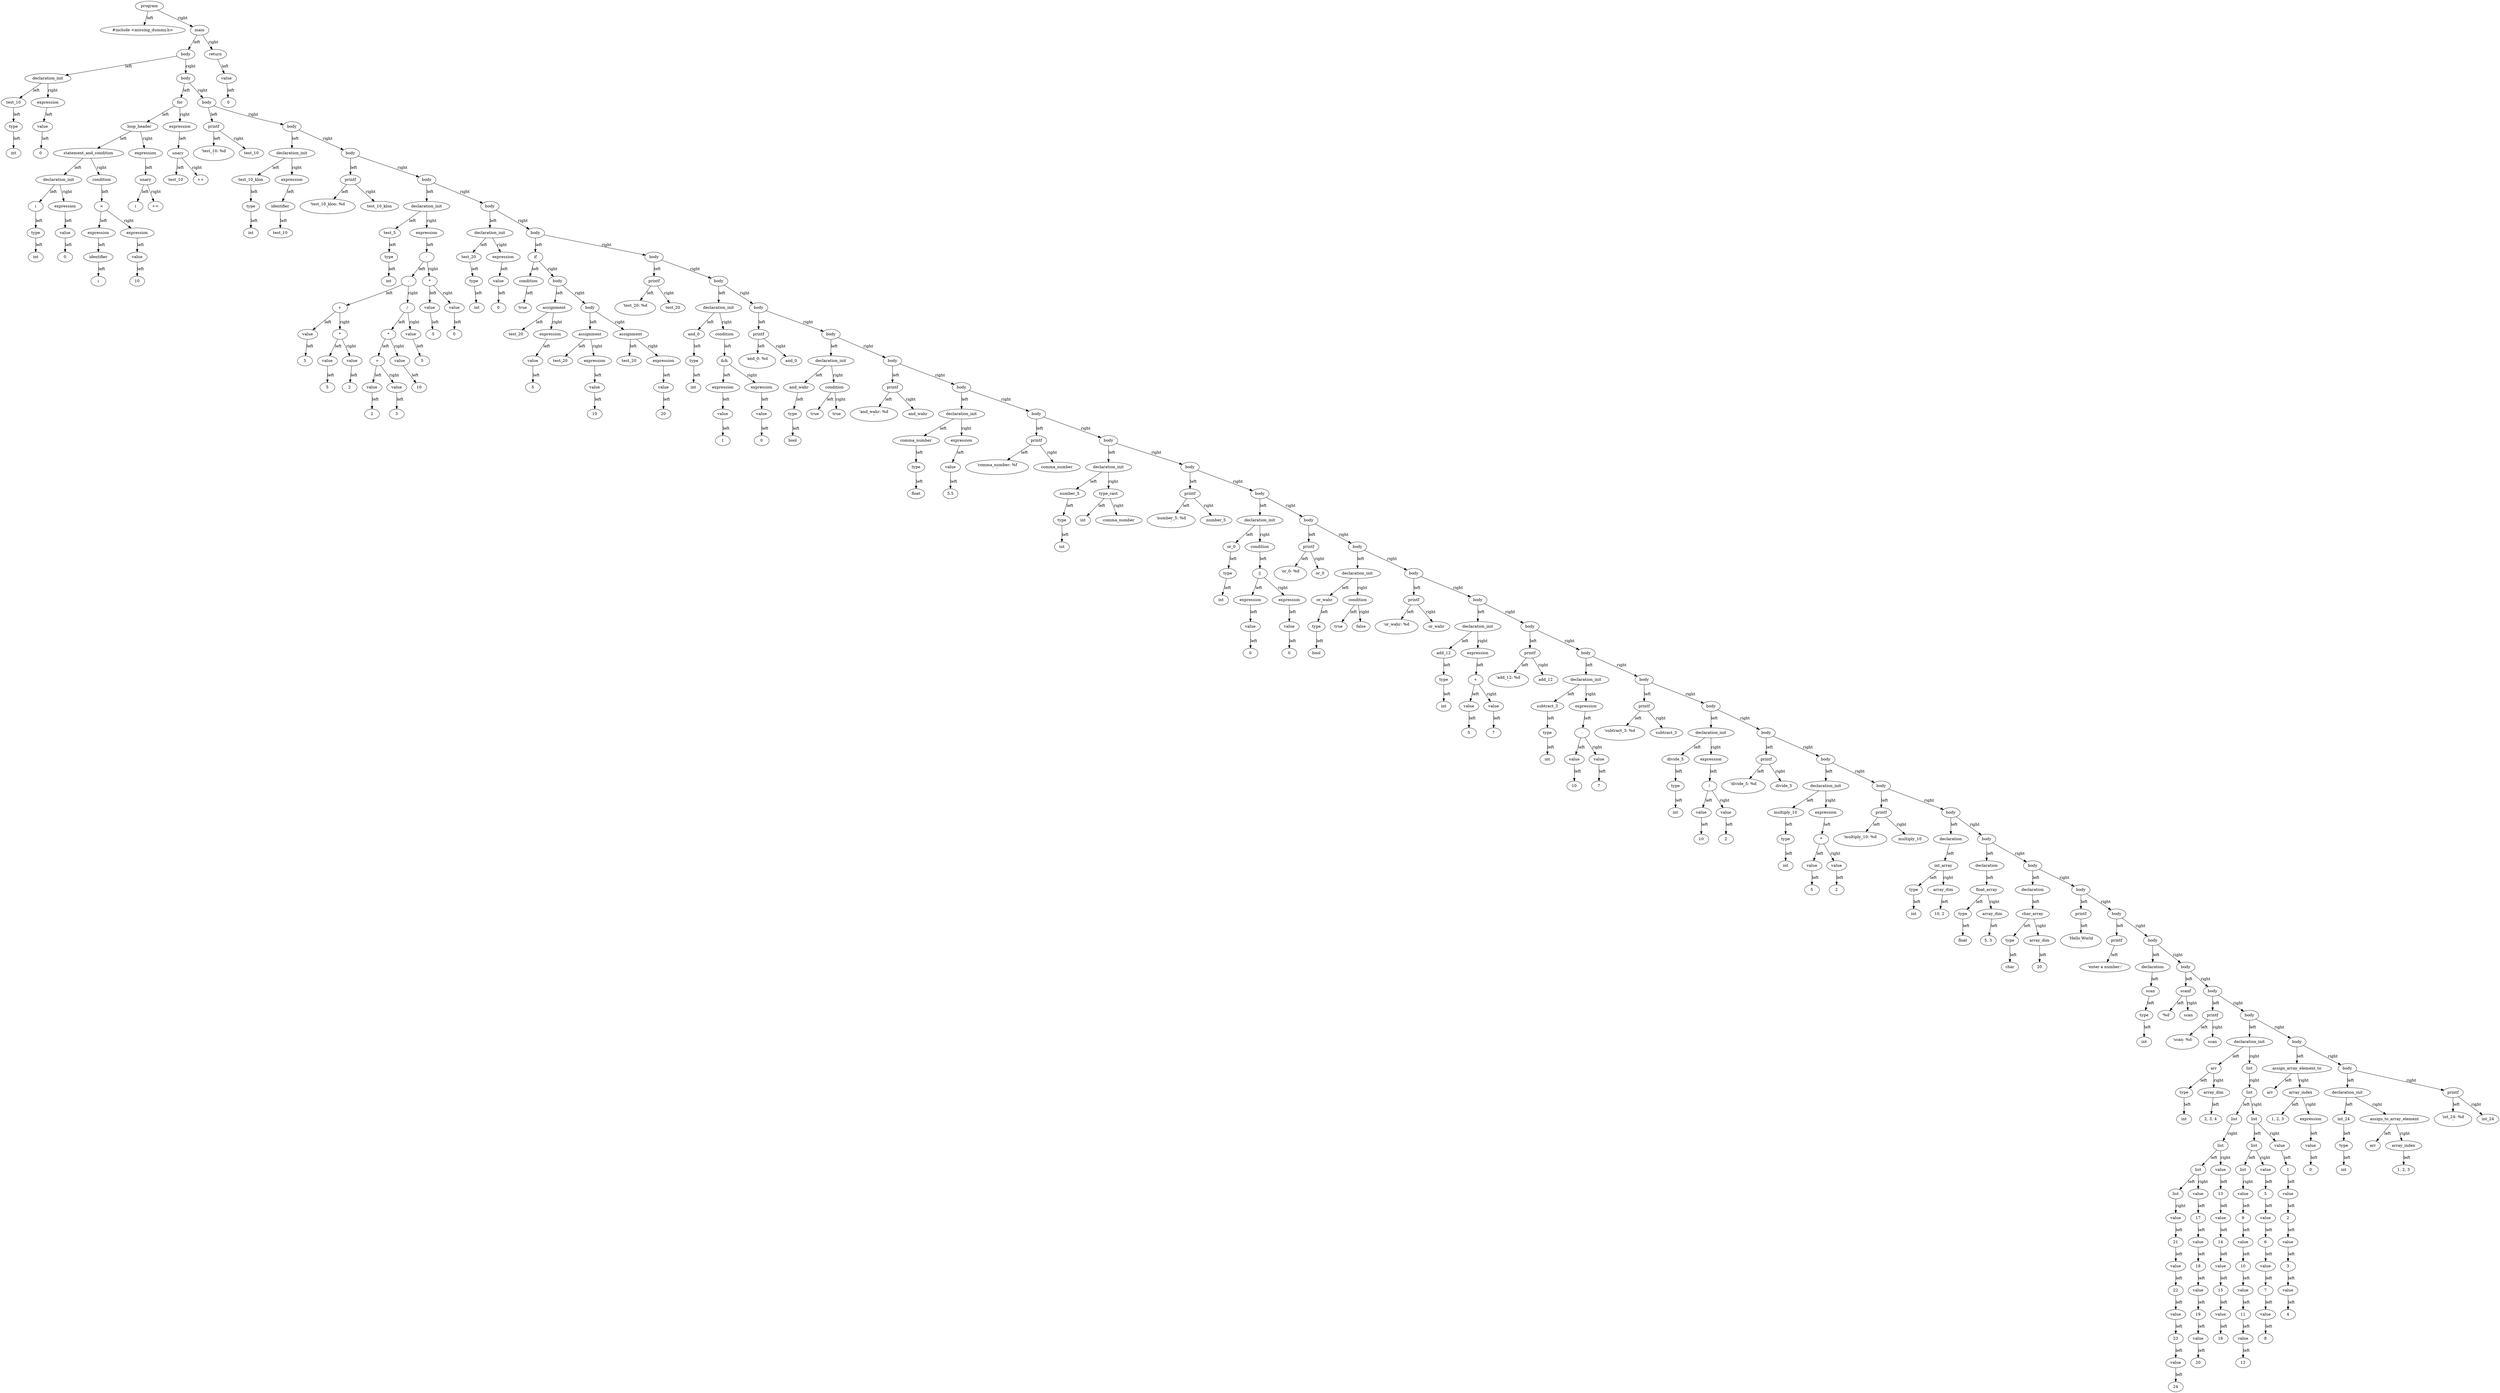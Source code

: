 digraph G {
"000001F8C59C8BE0" [label="program"];
"000001F8C59C8BE0" [label="program"];
"000001F8C59C8BE0" -> "000001F8C59BCC80" [label="left"];
"000001F8C59BCC80" [label="#include <missing_dummy.h>"];
"000001F8C59BCC80" [label="#include <missing_dummy.h>"];
"000001F8C59C8BE0" -> "000001F8C59BCB40" [label="right"];
"000001F8C59BCB40" [label="main"];
"000001F8C59BCB40" [label="main"];
"000001F8C59BCB40" -> "000001F8C59C9200" [label="left"];
"000001F8C59C9200" [label="body"];
"000001F8C59C9200" [label="body"];
"000001F8C59C9200" -> "000001F8C59BCDA0" [label="left"];
"000001F8C59BCDA0" [label="declaration_init"];
"000001F8C59BCDA0" [label="declaration_init"];
"000001F8C59BCDA0" -> "000001F8C59BCD80" [label="left"];
"000001F8C59BCD80" [label="test_10"];
"000001F8C59BCD80" [label="test_10"];
"000001F8C59BCD80" -> "000001F8C59BCB80" [label="left"];
"000001F8C59BCB80" [label="type"];
"000001F8C59BCB80" [label="type"];
"000001F8C59BCB80" -> "000001F8C59BCBE0" [label="left"];
"000001F8C59BCBE0" [label="int"];
"000001F8C59BCBE0" [label="int"];
"000001F8C59BCDA0" -> "000001F8C59BCBA0" [label="right"];
"000001F8C59BCBA0" [label="expression"];
"000001F8C59BCBA0" [label="expression"];
"000001F8C59BCBA0" -> "000001F8C59BCD40" [label="left"];
"000001F8C59BCD40" [label="value"];
"000001F8C59BCD40" [label="value"];
"000001F8C59BCD40" -> "000001F8C59BCC20" [label="left"];
"000001F8C59BCC20" [label="0"];
"000001F8C59BCC20" [label="0"];
"000001F8C59C9200" -> "000001F8C59C8FE0" [label="right"];
"000001F8C59C8FE0" [label="body"];
"000001F8C59C8FE0" [label="body"];
"000001F8C59C8FE0" -> "000001F8C59C34A0" [label="left"];
"000001F8C59C34A0" [label="for"];
"000001F8C59C34A0" [label="for"];
"000001F8C59C34A0" -> "000001F8C59C3480" [label="left"];
"000001F8C59C3480" [label="loop_header"];
"000001F8C59C3480" [label="loop_header"];
"000001F8C59C3480" -> "000001F8C59C3700" [label="left"];
"000001F8C59C3700" [label="statement_and_condition"];
"000001F8C59C3700" [label="statement_and_condition"];
"000001F8C59C3700" -> "000001F8C59C33E0" [label="left"];
"000001F8C59C33E0" [label="declaration_init"];
"000001F8C59C33E0" [label="declaration_init"];
"000001F8C59C33E0" -> "000001F8C59C34E0" [label="left"];
"000001F8C59C34E0" [label="i"];
"000001F8C59C34E0" [label="i"];
"000001F8C59C34E0" -> "000001F8C59BCAA0" [label="left"];
"000001F8C59BCAA0" [label="type"];
"000001F8C59BCAA0" [label="type"];
"000001F8C59BCAA0" -> "000001F8C59BCA80" [label="left"];
"000001F8C59BCA80" [label="int"];
"000001F8C59BCA80" [label="int"];
"000001F8C59C33E0" -> "000001F8C59C3520" [label="right"];
"000001F8C59C3520" [label="expression"];
"000001F8C59C3520" [label="expression"];
"000001F8C59C3520" -> "000001F8C59BCBC0" [label="left"];
"000001F8C59BCBC0" [label="value"];
"000001F8C59BCBC0" [label="value"];
"000001F8C59BCBC0" -> "000001F8C59BCDC0" [label="left"];
"000001F8C59BCDC0" [label="0"];
"000001F8C59BCDC0" [label="0"];
"000001F8C59C3700" -> "000001F8C59C3300" [label="right"];
"000001F8C59C3300" [label="condition"];
"000001F8C59C3300" [label="condition"];
"000001F8C59C3300" -> "000001F8C59C39C0" [label="left"];
"000001F8C59C39C0" [label="<"];
"000001F8C59C39C0" [label="<"];
"000001F8C59C39C0" -> "000001F8C59C3400" [label="left"];
"000001F8C59C3400" [label="expression"];
"000001F8C59C3400" [label="expression"];
"000001F8C59C3400" -> "000001F8C59C3420" [label="left"];
"000001F8C59C3420" [label="identifier"];
"000001F8C59C3420" [label="identifier"];
"000001F8C59C3420" -> "000001F8C59C36C0" [label="left"];
"000001F8C59C36C0" [label="i"];
"000001F8C59C36C0" [label="i"];
"000001F8C59C39C0" -> "000001F8C59C38E0" [label="right"];
"000001F8C59C38E0" [label="expression"];
"000001F8C59C38E0" [label="expression"];
"000001F8C59C38E0" -> "000001F8C59C38A0" [label="left"];
"000001F8C59C38A0" [label="value"];
"000001F8C59C38A0" [label="value"];
"000001F8C59C38A0" -> "000001F8C59C32E0" [label="left"];
"000001F8C59C32E0" [label="10"];
"000001F8C59C32E0" [label="10"];
"000001F8C59C3480" -> "000001F8C59C3A00" [label="right"];
"000001F8C59C3A00" [label="expression"];
"000001F8C59C3A00" [label="expression"];
"000001F8C59C3A00" -> "000001F8C59C3320" [label="left"];
"000001F8C59C3320" [label="unary"];
"000001F8C59C3320" [label="unary"];
"000001F8C59C3320" -> "000001F8C59C36A0" [label="left"];
"000001F8C59C36A0" [label="i"];
"000001F8C59C36A0" [label="i"];
"000001F8C59C3320" -> "000001F8C59C39A0" [label="right"];
"000001F8C59C39A0" [label="++"];
"000001F8C59C39A0" [label="++"];
"000001F8C59C34A0" -> "000001F8C59C3360" [label="right"];
"000001F8C59C3360" [label="expression"];
"000001F8C59C3360" [label="expression"];
"000001F8C59C3360" -> "000001F8C59C35A0" [label="left"];
"000001F8C59C35A0" [label="unary"];
"000001F8C59C35A0" [label="unary"];
"000001F8C59C35A0" -> "000001F8C59C3340" [label="left"];
"000001F8C59C3340" [label="test_10"];
"000001F8C59C3340" [label="test_10"];
"000001F8C59C35A0" -> "000001F8C59C3460" [label="right"];
"000001F8C59C3460" [label="++"];
"000001F8C59C3460" [label="++"];
"000001F8C59C8FE0" -> "000001F8C59C8CE0" [label="right"];
"000001F8C59C8CE0" [label="body"];
"000001F8C59C8CE0" [label="body"];
"000001F8C59C8CE0" -> "000001F8C59C37A0" [label="left"];
"000001F8C59C37A0" [label="printf"];
"000001F8C59C37A0" [label="printf"];
"000001F8C59C37A0" -> "000001F8C59C3A20" [label="left"];
"000001F8C59C3A20" [label="'test_10: %d\n'"];
"000001F8C59C3A20" [label="'test_10: %d\n'"];
"000001F8C59C37A0" -> "000001F8C59C3720" [label="right"];
"000001F8C59C3720" [label="test_10"];
"000001F8C59C3720" [label="test_10"];
"000001F8C59C8CE0" -> "000001F8C59C8C80" [label="right"];
"000001F8C59C8C80" [label="body"];
"000001F8C59C8C80" [label="body"];
"000001F8C59C8C80" -> "000001F8C59C3580" [label="left"];
"000001F8C59C3580" [label="declaration_init"];
"000001F8C59C3580" [label="declaration_init"];
"000001F8C59C3580" -> "000001F8C59C3560" [label="left"];
"000001F8C59C3560" [label="test_10_klon"];
"000001F8C59C3560" [label="test_10_klon"];
"000001F8C59C3560" -> "000001F8C59C3A40" [label="left"];
"000001F8C59C3A40" [label="type"];
"000001F8C59C3A40" [label="type"];
"000001F8C59C3A40" -> "000001F8C59C3540" [label="left"];
"000001F8C59C3540" [label="int"];
"000001F8C59C3540" [label="int"];
"000001F8C59C3580" -> "000001F8C59C3A60" [label="right"];
"000001F8C59C3A60" [label="expression"];
"000001F8C59C3A60" [label="expression"];
"000001F8C59C3A60" -> "000001F8C59C34C0" [label="left"];
"000001F8C59C34C0" [label="identifier"];
"000001F8C59C34C0" [label="identifier"];
"000001F8C59C34C0" -> "000001F8C59C3840" [label="left"];
"000001F8C59C3840" [label="test_10"];
"000001F8C59C3840" [label="test_10"];
"000001F8C59C8C80" -> "000001F8C59C8D60" [label="right"];
"000001F8C59C8D60" [label="body"];
"000001F8C59C8D60" [label="body"];
"000001F8C59C8D60" -> "000001F8C59C3820" [label="left"];
"000001F8C59C3820" [label="printf"];
"000001F8C59C3820" [label="printf"];
"000001F8C59C3820" -> "000001F8C59C3620" [label="left"];
"000001F8C59C3620" [label="'test_10_klon: %d\n'"];
"000001F8C59C3620" [label="'test_10_klon: %d\n'"];
"000001F8C59C3820" -> "000001F8C59C3680" [label="right"];
"000001F8C59C3680" [label="test_10_klon"];
"000001F8C59C3680" [label="test_10_klon"];
"000001F8C59C8D60" -> "000001F8C59C8EE0" [label="right"];
"000001F8C59C8EE0" [label="body"];
"000001F8C59C8EE0" [label="body"];
"000001F8C59C8EE0" -> "000001F8C59C4080" [label="left"];
"000001F8C59C4080" [label="declaration_init"];
"000001F8C59C4080" [label="declaration_init"];
"000001F8C59C4080" -> "000001F8C59C4240" [label="left"];
"000001F8C59C4240" [label="test_5"];
"000001F8C59C4240" [label="test_5"];
"000001F8C59C4240" -> "000001F8C59C3880" [label="left"];
"000001F8C59C3880" [label="type"];
"000001F8C59C3880" [label="type"];
"000001F8C59C3880" -> "000001F8C59C3860" [label="left"];
"000001F8C59C3860" [label="int"];
"000001F8C59C3860" [label="int"];
"000001F8C59C4080" -> "000001F8C59C4640" [label="right"];
"000001F8C59C4640" [label="expression"];
"000001F8C59C4640" [label="expression"];
"000001F8C59C4640" -> "000001F8C59C4220" [label="left"];
"000001F8C59C4220" [label="-"];
"000001F8C59C4220" [label="-"];
"000001F8C59C4220" -> "000001F8C59C44A0" [label="left"];
"000001F8C59C44A0" [label="-"];
"000001F8C59C44A0" [label="-"];
"000001F8C59C44A0" -> "000001F8C59C4520" [label="left"];
"000001F8C59C4520" [label="+"];
"000001F8C59C4520" [label="+"];
"000001F8C59C4520" -> "000001F8C59C3920" [label="left"];
"000001F8C59C3920" [label="value"];
"000001F8C59C3920" [label="value"];
"000001F8C59C3920" -> "000001F8C59C3900" [label="left"];
"000001F8C59C3900" [label="5"];
"000001F8C59C3900" [label="5"];
"000001F8C59C4520" -> "000001F8C59C4140" [label="right"];
"000001F8C59C4140" [label="*"];
"000001F8C59C4140" [label="*"];
"000001F8C59C4140" -> "000001F8C59C3980" [label="left"];
"000001F8C59C3980" [label="value"];
"000001F8C59C3980" [label="value"];
"000001F8C59C3980" -> "000001F8C59C3960" [label="left"];
"000001F8C59C3960" [label="5"];
"000001F8C59C3960" [label="5"];
"000001F8C59C4140" -> "000001F8C59C3F20" [label="right"];
"000001F8C59C3F20" [label="value"];
"000001F8C59C3F20" [label="value"];
"000001F8C59C3F20" -> "000001F8C59C4180" [label="left"];
"000001F8C59C4180" [label="2"];
"000001F8C59C4180" [label="2"];
"000001F8C59C44A0" -> "000001F8C59C41A0" [label="right"];
"000001F8C59C41A0" [label="/"];
"000001F8C59C41A0" [label="/"];
"000001F8C59C41A0" -> "000001F8C59C44E0" [label="left"];
"000001F8C59C44E0" [label="*"];
"000001F8C59C44E0" [label="*"];
"000001F8C59C44E0" -> "000001F8C59C3F40" [label="left"];
"000001F8C59C3F40" [label="+"];
"000001F8C59C3F40" [label="+"];
"000001F8C59C3F40" -> "000001F8C59C41E0" [label="left"];
"000001F8C59C41E0" [label="value"];
"000001F8C59C41E0" [label="value"];
"000001F8C59C41E0" -> "000001F8C59C4660" [label="left"];
"000001F8C59C4660" [label="2"];
"000001F8C59C4660" [label="2"];
"000001F8C59C3F40" -> "000001F8C59C4560" [label="right"];
"000001F8C59C4560" [label="value"];
"000001F8C59C4560" [label="value"];
"000001F8C59C4560" -> "000001F8C59C4540" [label="left"];
"000001F8C59C4540" [label="3"];
"000001F8C59C4540" [label="3"];
"000001F8C59C44E0" -> "000001F8C59C3FA0" [label="right"];
"000001F8C59C3FA0" [label="value"];
"000001F8C59C3FA0" [label="value"];
"000001F8C59C3FA0" -> "000001F8C59C4200" [label="left"];
"000001F8C59C4200" [label="10"];
"000001F8C59C4200" [label="10"];
"000001F8C59C41A0" -> "000001F8C59C4480" [label="right"];
"000001F8C59C4480" [label="value"];
"000001F8C59C4480" [label="value"];
"000001F8C59C4480" -> "000001F8C59C3F80" [label="left"];
"000001F8C59C3F80" [label="5"];
"000001F8C59C3F80" [label="5"];
"000001F8C59C4220" -> "000001F8C59C45A0" [label="right"];
"000001F8C59C45A0" [label="*"];
"000001F8C59C45A0" [label="*"];
"000001F8C59C45A0" -> "000001F8C59C4580" [label="left"];
"000001F8C59C4580" [label="value"];
"000001F8C59C4580" [label="value"];
"000001F8C59C4580" -> "000001F8C59C4120" [label="left"];
"000001F8C59C4120" [label="5"];
"000001F8C59C4120" [label="5"];
"000001F8C59C45A0" -> "000001F8C59C4420" [label="right"];
"000001F8C59C4420" [label="value"];
"000001F8C59C4420" [label="value"];
"000001F8C59C4420" -> "000001F8C59C3FC0" [label="left"];
"000001F8C59C3FC0" [label="0"];
"000001F8C59C3FC0" [label="0"];
"000001F8C59C8EE0" -> "000001F8C59C9340" [label="right"];
"000001F8C59C9340" [label="body"];
"000001F8C59C9340" [label="body"];
"000001F8C59C9340" -> "000001F8C59C45C0" [label="left"];
"000001F8C59C45C0" [label="declaration_init"];
"000001F8C59C45C0" [label="declaration_init"];
"000001F8C59C45C0" -> "000001F8C59C42A0" [label="left"];
"000001F8C59C42A0" [label="test_20"];
"000001F8C59C42A0" [label="test_20"];
"000001F8C59C42A0" -> "000001F8C59C4020" [label="left"];
"000001F8C59C4020" [label="type"];
"000001F8C59C4020" [label="type"];
"000001F8C59C4020" -> "000001F8C59C4440" [label="left"];
"000001F8C59C4440" [label="int"];
"000001F8C59C4440" [label="int"];
"000001F8C59C45C0" -> "000001F8C59C3FE0" [label="right"];
"000001F8C59C3FE0" [label="expression"];
"000001F8C59C3FE0" [label="expression"];
"000001F8C59C3FE0" -> "000001F8C59C4260" [label="left"];
"000001F8C59C4260" [label="value"];
"000001F8C59C4260" [label="value"];
"000001F8C59C4260" -> "000001F8C59C4460" [label="left"];
"000001F8C59C4460" [label="0"];
"000001F8C59C4460" [label="0"];
"000001F8C59C9340" -> "000001F8C59C91C0" [label="right"];
"000001F8C59C91C0" [label="body"];
"000001F8C59C91C0" [label="body"];
"000001F8C59C91C0" -> "000001F8C59C4970" [label="left"];
"000001F8C59C4970" [label="if"];
"000001F8C59C4970" [label="if"];
"000001F8C59C4970" -> "000001F8C59C45E0" [label="left"];
"000001F8C59C45E0" [label="condition"];
"000001F8C59C45E0" [label="condition"];
"000001F8C59C45E0" -> "000001F8C59C43E0" [label="left"];
"000001F8C59C43E0" [label="true"];
"000001F8C59C43E0" [label="true"];
"000001F8C59C4970" -> "000001F8C59C48F0" [label="right"];
"000001F8C59C48F0" [label="body"];
"000001F8C59C48F0" [label="body"];
"000001F8C59C48F0" -> "000001F8C59C3F00" [label="left"];
"000001F8C59C3F00" [label="assignment"];
"000001F8C59C3F00" [label="assignment"];
"000001F8C59C3F00" -> "000001F8C59C4680" [label="left"];
"000001F8C59C4680" [label="test_20"];
"000001F8C59C4680" [label="test_20"];
"000001F8C59C3F00" -> "000001F8C59C4620" [label="right"];
"000001F8C59C4620" [label="expression"];
"000001F8C59C4620" [label="expression"];
"000001F8C59C4620" -> "000001F8C59C4600" [label="left"];
"000001F8C59C4600" [label="value"];
"000001F8C59C4600" [label="value"];
"000001F8C59C4600" -> "000001F8C59C4340" [label="left"];
"000001F8C59C4340" [label="5"];
"000001F8C59C4340" [label="5"];
"000001F8C59C48F0" -> "000001F8C59C47F0" [label="right"];
"000001F8C59C47F0" [label="body"];
"000001F8C59C47F0" [label="body"];
"000001F8C59C47F0" -> "000001F8C59C4100" [label="left"];
"000001F8C59C4100" [label="assignment"];
"000001F8C59C4100" [label="assignment"];
"000001F8C59C4100" -> "000001F8C59C40E0" [label="left"];
"000001F8C59C40E0" [label="test_20"];
"000001F8C59C40E0" [label="test_20"];
"000001F8C59C4100" -> "000001F8C59C42E0" [label="right"];
"000001F8C59C42E0" [label="expression"];
"000001F8C59C42E0" [label="expression"];
"000001F8C59C42E0" -> "000001F8C59C4380" [label="left"];
"000001F8C59C4380" [label="value"];
"000001F8C59C4380" [label="value"];
"000001F8C59C4380" -> "000001F8C59C40C0" [label="left"];
"000001F8C59C40C0" [label="10"];
"000001F8C59C40C0" [label="10"];
"000001F8C59C47F0" -> "000001F8C59C4770" [label="right"];
"000001F8C59C4770" [label="assignment"];
"000001F8C59C4770" [label="assignment"];
"000001F8C59C4770" -> "000001F8C59C4CD0" [label="left"];
"000001F8C59C4CD0" [label="test_20"];
"000001F8C59C4CD0" [label="test_20"];
"000001F8C59C4770" -> "000001F8C59C4D30" [label="right"];
"000001F8C59C4D30" [label="expression"];
"000001F8C59C4D30" [label="expression"];
"000001F8C59C4D30" -> "000001F8C59C4BF0" [label="left"];
"000001F8C59C4BF0" [label="value"];
"000001F8C59C4BF0" [label="value"];
"000001F8C59C4BF0" -> "000001F8C59C4CB0" [label="left"];
"000001F8C59C4CB0" [label="20"];
"000001F8C59C4CB0" [label="20"];
"000001F8C59C91C0" -> "000001F8C59C8C60" [label="right"];
"000001F8C59C8C60" [label="body"];
"000001F8C59C8C60" [label="body"];
"000001F8C59C8C60" -> "000001F8C59C4E70" [label="left"];
"000001F8C59C4E70" [label="printf"];
"000001F8C59C4E70" [label="printf"];
"000001F8C59C4E70" -> "000001F8C59C48D0" [label="left"];
"000001F8C59C48D0" [label="'test_20: %d\n'"];
"000001F8C59C48D0" [label="'test_20: %d\n'"];
"000001F8C59C4E70" -> "000001F8C59C4910" [label="right"];
"000001F8C59C4910" [label="test_20"];
"000001F8C59C4910" [label="test_20"];
"000001F8C59C8C60" -> "000001F8C59C93A0" [label="right"];
"000001F8C59C93A0" [label="body"];
"000001F8C59C93A0" [label="body"];
"000001F8C59C93A0" -> "000001F8C59C4C10" [label="left"];
"000001F8C59C4C10" [label="declaration_init"];
"000001F8C59C4C10" [label="declaration_init"];
"000001F8C59C4C10" -> "000001F8C59C48B0" [label="left"];
"000001F8C59C48B0" [label="and_0"];
"000001F8C59C48B0" [label="and_0"];
"000001F8C59C48B0" -> "000001F8C59C4D50" [label="left"];
"000001F8C59C4D50" [label="type"];
"000001F8C59C4D50" [label="type"];
"000001F8C59C4D50" -> "000001F8C59C4AB0" [label="left"];
"000001F8C59C4AB0" [label="int"];
"000001F8C59C4AB0" [label="int"];
"000001F8C59C4C10" -> "000001F8C59C4B10" [label="right"];
"000001F8C59C4B10" [label="condition"];
"000001F8C59C4B10" [label="condition"];
"000001F8C59C4B10" -> "000001F8C59C4DD0" [label="left"];
"000001F8C59C4DD0" [label="&&"];
"000001F8C59C4DD0" [label="&&"];
"000001F8C59C4DD0" -> "000001F8C59C4B50" [label="left"];
"000001F8C59C4B50" [label="expression"];
"000001F8C59C4B50" [label="expression"];
"000001F8C59C4B50" -> "000001F8C59C4990" [label="left"];
"000001F8C59C4990" [label="value"];
"000001F8C59C4990" [label="value"];
"000001F8C59C4990" -> "000001F8C59C4870" [label="left"];
"000001F8C59C4870" [label="1"];
"000001F8C59C4870" [label="1"];
"000001F8C59C4DD0" -> "000001F8C59C4E30" [label="right"];
"000001F8C59C4E30" [label="expression"];
"000001F8C59C4E30" [label="expression"];
"000001F8C59C4E30" -> "000001F8C59C4A50" [label="left"];
"000001F8C59C4A50" [label="value"];
"000001F8C59C4A50" [label="value"];
"000001F8C59C4A50" -> "000001F8C59C47B0" [label="left"];
"000001F8C59C47B0" [label="0"];
"000001F8C59C47B0" [label="0"];
"000001F8C59C93A0" -> "000001F8C59C8BC0" [label="right"];
"000001F8C59C8BC0" [label="body"];
"000001F8C59C8BC0" [label="body"];
"000001F8C59C8BC0" -> "000001F8C59C4950" [label="left"];
"000001F8C59C4950" [label="printf"];
"000001F8C59C4950" [label="printf"];
"000001F8C59C4950" -> "000001F8C59C4730" [label="left"];
"000001F8C59C4730" [label="'and_0: %d\n'"];
"000001F8C59C4730" [label="'and_0: %d\n'"];
"000001F8C59C4950" -> "000001F8C59C4C70" [label="right"];
"000001F8C59C4C70" [label="and_0"];
"000001F8C59C4C70" [label="and_0"];
"000001F8C59C8BC0" -> "000001F8C59C92A0" [label="right"];
"000001F8C59C92A0" [label="body"];
"000001F8C59C92A0" [label="body"];
"000001F8C59C92A0" -> "000001F8C59C4C90" [label="left"];
"000001F8C59C4C90" [label="declaration_init"];
"000001F8C59C4C90" [label="declaration_init"];
"000001F8C59C4C90" -> "000001F8C59C4C50" [label="left"];
"000001F8C59C4C50" [label="and_wahr"];
"000001F8C59C4C50" [label="and_wahr"];
"000001F8C59C4C50" -> "000001F8C59C49B0" [label="left"];
"000001F8C59C49B0" [label="type"];
"000001F8C59C49B0" [label="type"];
"000001F8C59C49B0" -> "000001F8C59C4790" [label="left"];
"000001F8C59C4790" [label="bool"];
"000001F8C59C4790" [label="bool"];
"000001F8C59C4C90" -> "000001F8C59C4E90" [label="right"];
"000001F8C59C4E90" [label="condition"];
"000001F8C59C4E90" [label="condition"];
"000001F8C59C4E90" -> "000001F8C59C49D0" [label="left"];
"000001F8C59C49D0" [label="true"];
"000001F8C59C49D0" [label="true"];
"000001F8C59C4E90" -> "000001F8C59C4A30" [label="right"];
"000001F8C59C4A30" [label="true"];
"000001F8C59C4A30" [label="true"];
"000001F8C59C92A0" -> "000001F8C59C8DE0" [label="right"];
"000001F8C59C8DE0" [label="body"];
"000001F8C59C8DE0" [label="body"];
"000001F8C59C8DE0" -> "000001F8C59C4750" [label="left"];
"000001F8C59C4750" [label="printf"];
"000001F8C59C4750" [label="printf"];
"000001F8C59C4750" -> "000001F8C59C4B70" [label="left"];
"000001F8C59C4B70" [label="'and_wahr: %d\n'"];
"000001F8C59C4B70" [label="'and_wahr: %d\n'"];
"000001F8C59C4750" -> "000001F8C59C4DB0" [label="right"];
"000001F8C59C4DB0" [label="and_wahr"];
"000001F8C59C4DB0" [label="and_wahr"];
"000001F8C59C8DE0" -> "000001F8C59C8FA0" [label="right"];
"000001F8C59C8FA0" [label="body"];
"000001F8C59C8FA0" [label="body"];
"000001F8C59C8FA0" -> "000001F8C59C4830" [label="left"];
"000001F8C59C4830" [label="declaration_init"];
"000001F8C59C4830" [label="declaration_init"];
"000001F8C59C4830" -> "000001F8C59C4B90" [label="left"];
"000001F8C59C4B90" [label="comma_number"];
"000001F8C59C4B90" [label="comma_number"];
"000001F8C59C4B90" -> "000001F8C59C4A10" [label="left"];
"000001F8C59C4A10" [label="type"];
"000001F8C59C4A10" [label="type"];
"000001F8C59C4A10" -> "000001F8C59C4DF0" [label="left"];
"000001F8C59C4DF0" [label="float"];
"000001F8C59C4DF0" [label="float"];
"000001F8C59C4830" -> "000001F8C59C4E50" [label="right"];
"000001F8C59C4E50" [label="expression"];
"000001F8C59C4E50" [label="expression"];
"000001F8C59C4E50" -> "000001F8C59C4AD0" [label="left"];
"000001F8C59C4AD0" [label="value"];
"000001F8C59C4AD0" [label="value"];
"000001F8C59C4AD0" -> "000001F8C59C4E10" [label="left"];
"000001F8C59C4E10" [label="5.5"];
"000001F8C59C4E10" [label="5.5"];
"000001F8C59C8FA0" -> "000001F8C59C8F20" [label="right"];
"000001F8C59C8F20" [label="body"];
"000001F8C59C8F20" [label="body"];
"000001F8C59C8F20" -> "000001F8C59C58D0" [label="left"];
"000001F8C59C58D0" [label="printf"];
"000001F8C59C58D0" [label="printf"];
"000001F8C59C58D0" -> "000001F8C59C5790" [label="left"];
"000001F8C59C5790" [label="'comma_number: %f\n'"];
"000001F8C59C5790" [label="'comma_number: %f\n'"];
"000001F8C59C58D0" -> "000001F8C59C5970" [label="right"];
"000001F8C59C5970" [label="comma_number"];
"000001F8C59C5970" [label="comma_number"];
"000001F8C59C8F20" -> "000001F8C59C8F60" [label="right"];
"000001F8C59C8F60" [label="body"];
"000001F8C59C8F60" [label="body"];
"000001F8C59C8F60" -> "000001F8C59C5670" [label="left"];
"000001F8C59C5670" [label="declaration_init"];
"000001F8C59C5670" [label="declaration_init"];
"000001F8C59C5670" -> "000001F8C59C5A90" [label="left"];
"000001F8C59C5A90" [label="number_5"];
"000001F8C59C5A90" [label="number_5"];
"000001F8C59C5A90" -> "000001F8C59C59F0" [label="left"];
"000001F8C59C59F0" [label="type"];
"000001F8C59C59F0" [label="type"];
"000001F8C59C59F0" -> "000001F8C59C56D0" [label="left"];
"000001F8C59C56D0" [label="int"];
"000001F8C59C56D0" [label="int"];
"000001F8C59C5670" -> "000001F8C59C5910" [label="right"];
"000001F8C59C5910" [label="type_cast"];
"000001F8C59C5910" [label="type_cast"];
"000001F8C59C5910" -> "000001F8C59C5350" [label="left"];
"000001F8C59C5350" [label="int"];
"000001F8C59C5350" [label="int"];
"000001F8C59C5910" -> "000001F8C59C5410" [label="right"];
"000001F8C59C5410" [label="comma_number"];
"000001F8C59C5410" [label="comma_number"];
"000001F8C59C8F60" -> "000001F8C59C9360" [label="right"];
"000001F8C59C9360" [label="body"];
"000001F8C59C9360" [label="body"];
"000001F8C59C9360" -> "000001F8C59C59D0" [label="left"];
"000001F8C59C59D0" [label="printf"];
"000001F8C59C59D0" [label="printf"];
"000001F8C59C59D0" -> "000001F8C59C57D0" [label="left"];
"000001F8C59C57D0" [label="'number_5: %d\n'"];
"000001F8C59C57D0" [label="'number_5: %d\n'"];
"000001F8C59C59D0" -> "000001F8C59C5450" [label="right"];
"000001F8C59C5450" [label="number_5"];
"000001F8C59C5450" [label="number_5"];
"000001F8C59C9360" -> "000001F8C59C8D40" [label="right"];
"000001F8C59C8D40" [label="body"];
"000001F8C59C8D40" [label="body"];
"000001F8C59C8D40" -> "000001F8C59C5930" [label="left"];
"000001F8C59C5930" [label="declaration_init"];
"000001F8C59C5930" [label="declaration_init"];
"000001F8C59C5930" -> "000001F8C59C5390" [label="left"];
"000001F8C59C5390" [label="or_0"];
"000001F8C59C5390" [label="or_0"];
"000001F8C59C5390" -> "000001F8C59C5A10" [label="left"];
"000001F8C59C5A10" [label="type"];
"000001F8C59C5A10" [label="type"];
"000001F8C59C5A10" -> "000001F8C59C57F0" [label="left"];
"000001F8C59C57F0" [label="int"];
"000001F8C59C57F0" [label="int"];
"000001F8C59C5930" -> "000001F8C59C58B0" [label="right"];
"000001F8C59C58B0" [label="condition"];
"000001F8C59C58B0" [label="condition"];
"000001F8C59C58B0" -> "000001F8C59C53B0" [label="left"];
"000001F8C59C53B0" [label="||"];
"000001F8C59C53B0" [label="||"];
"000001F8C59C53B0" -> "000001F8C59C5710" [label="left"];
"000001F8C59C5710" [label="expression"];
"000001F8C59C5710" [label="expression"];
"000001F8C59C5710" -> "000001F8C59C56F0" [label="left"];
"000001F8C59C56F0" [label="value"];
"000001F8C59C56F0" [label="value"];
"000001F8C59C56F0" -> "000001F8C59C5A50" [label="left"];
"000001F8C59C5A50" [label="0"];
"000001F8C59C5A50" [label="0"];
"000001F8C59C53B0" -> "000001F8C59C5370" [label="right"];
"000001F8C59C5370" [label="expression"];
"000001F8C59C5370" [label="expression"];
"000001F8C59C5370" -> "000001F8C59C5490" [label="left"];
"000001F8C59C5490" [label="value"];
"000001F8C59C5490" [label="value"];
"000001F8C59C5490" -> "000001F8C59C5730" [label="left"];
"000001F8C59C5730" [label="0"];
"000001F8C59C5730" [label="0"];
"000001F8C59C8D40" -> "000001F8C59C8DC0" [label="right"];
"000001F8C59C8DC0" [label="body"];
"000001F8C59C8DC0" [label="body"];
"000001F8C59C8DC0" -> "000001F8C59C5950" [label="left"];
"000001F8C59C5950" [label="printf"];
"000001F8C59C5950" [label="printf"];
"000001F8C59C5950" -> "000001F8C59C53D0" [label="left"];
"000001F8C59C53D0" [label="'or_0: %d\n'"];
"000001F8C59C53D0" [label="'or_0: %d\n'"];
"000001F8C59C5950" -> "000001F8C59C5590" [label="right"];
"000001F8C59C5590" [label="or_0"];
"000001F8C59C5590" [label="or_0"];
"000001F8C59C8DC0" -> "000001F8C59C7F90" [label="right"];
"000001F8C59C7F90" [label="body"];
"000001F8C59C7F90" [label="body"];
"000001F8C59C7F90" -> "000001F8C59C57B0" [label="left"];
"000001F8C59C57B0" [label="declaration_init"];
"000001F8C59C57B0" [label="declaration_init"];
"000001F8C59C57B0" -> "000001F8C59C56B0" [label="left"];
"000001F8C59C56B0" [label="or_wahr"];
"000001F8C59C56B0" [label="or_wahr"];
"000001F8C59C56B0" -> "000001F8C59C55D0" [label="left"];
"000001F8C59C55D0" [label="type"];
"000001F8C59C55D0" [label="type"];
"000001F8C59C55D0" -> "000001F8C59C59B0" [label="left"];
"000001F8C59C59B0" [label="bool"];
"000001F8C59C59B0" [label="bool"];
"000001F8C59C57B0" -> "000001F8C59C5690" [label="right"];
"000001F8C59C5690" [label="condition"];
"000001F8C59C5690" [label="condition"];
"000001F8C59C5690" -> "000001F8C59C5770" [label="left"];
"000001F8C59C5770" [label="true"];
"000001F8C59C5770" [label="true"];
"000001F8C59C5690" -> "000001F8C59C5610" [label="right"];
"000001F8C59C5610" [label="false"];
"000001F8C59C5610" [label="false"];
"000001F8C59C7F90" -> "000001F8C59C8690" [label="right"];
"000001F8C59C8690" [label="body"];
"000001F8C59C8690" [label="body"];
"000001F8C59C8690" -> "000001F8C59C6200" [label="left"];
"000001F8C59C6200" [label="printf"];
"000001F8C59C6200" [label="printf"];
"000001F8C59C6200" -> "000001F8C59C5870" [label="left"];
"000001F8C59C5870" [label="'or_wahr: %d\n'"];
"000001F8C59C5870" [label="'or_wahr: %d\n'"];
"000001F8C59C6200" -> "000001F8C59C5DA0" [label="right"];
"000001F8C59C5DA0" [label="or_wahr"];
"000001F8C59C5DA0" [label="or_wahr"];
"000001F8C59C8690" -> "000001F8C59C8670" [label="right"];
"000001F8C59C8670" [label="body"];
"000001F8C59C8670" [label="body"];
"000001F8C59C8670" -> "000001F8C59C5D80" [label="left"];
"000001F8C59C5D80" [label="declaration_init"];
"000001F8C59C5D80" [label="declaration_init"];
"000001F8C59C5D80" -> "000001F8C59C60C0" [label="left"];
"000001F8C59C60C0" [label="add_12"];
"000001F8C59C60C0" [label="add_12"];
"000001F8C59C60C0" -> "000001F8C59C5D60" [label="left"];
"000001F8C59C5D60" [label="type"];
"000001F8C59C5D60" [label="type"];
"000001F8C59C5D60" -> "000001F8C59C5F60" [label="left"];
"000001F8C59C5F60" [label="int"];
"000001F8C59C5F60" [label="int"];
"000001F8C59C5D80" -> "000001F8C59C5BA0" [label="right"];
"000001F8C59C5BA0" [label="expression"];
"000001F8C59C5BA0" [label="expression"];
"000001F8C59C5BA0" -> "000001F8C59C5B80" [label="left"];
"000001F8C59C5B80" [label="+"];
"000001F8C59C5B80" [label="+"];
"000001F8C59C5B80" -> "000001F8C59C6040" [label="left"];
"000001F8C59C6040" [label="value"];
"000001F8C59C6040" [label="value"];
"000001F8C59C6040" -> "000001F8C59C5E80" [label="left"];
"000001F8C59C5E80" [label="5"];
"000001F8C59C5E80" [label="5"];
"000001F8C59C5B80" -> "000001F8C59C6120" [label="right"];
"000001F8C59C6120" [label="value"];
"000001F8C59C6120" [label="value"];
"000001F8C59C6120" -> "000001F8C59C5E20" [label="left"];
"000001F8C59C5E20" [label="7"];
"000001F8C59C5E20" [label="7"];
"000001F8C59C8670" -> "000001F8C59C8610" [label="right"];
"000001F8C59C8610" [label="body"];
"000001F8C59C8610" [label="body"];
"000001F8C59C8610" -> "000001F8C59C6260" [label="left"];
"000001F8C59C6260" [label="printf"];
"000001F8C59C6260" [label="printf"];
"000001F8C59C6260" -> "000001F8C59C60A0" [label="left"];
"000001F8C59C60A0" [label="'add_12: %d\n'"];
"000001F8C59C60A0" [label="'add_12: %d\n'"];
"000001F8C59C6260" -> "000001F8C59C60E0" [label="right"];
"000001F8C59C60E0" [label="add_12"];
"000001F8C59C60E0" [label="add_12"];
"000001F8C59C8610" -> "000001F8C59C7FD0" [label="right"];
"000001F8C59C7FD0" [label="body"];
"000001F8C59C7FD0" [label="body"];
"000001F8C59C7FD0" -> "000001F8C59C5C60" [label="left"];
"000001F8C59C5C60" [label="declaration_init"];
"000001F8C59C5C60" [label="declaration_init"];
"000001F8C59C5C60" -> "000001F8C59C6060" [label="left"];
"000001F8C59C6060" [label="subtract_3"];
"000001F8C59C6060" [label="subtract_3"];
"000001F8C59C6060" -> "000001F8C59C6080" [label="left"];
"000001F8C59C6080" [label="type"];
"000001F8C59C6080" [label="type"];
"000001F8C59C6080" -> "000001F8C59C5CC0" [label="left"];
"000001F8C59C5CC0" [label="int"];
"000001F8C59C5CC0" [label="int"];
"000001F8C59C5C60" -> "000001F8C59C6160" [label="right"];
"000001F8C59C6160" [label="expression"];
"000001F8C59C6160" [label="expression"];
"000001F8C59C6160" -> "000001F8C59C6100" [label="left"];
"000001F8C59C6100" [label="-"];
"000001F8C59C6100" [label="-"];
"000001F8C59C6100" -> "000001F8C59C5E40" [label="left"];
"000001F8C59C5E40" [label="value"];
"000001F8C59C5E40" [label="value"];
"000001F8C59C5E40" -> "000001F8C59C5DE0" [label="left"];
"000001F8C59C5DE0" [label="10"];
"000001F8C59C5DE0" [label="10"];
"000001F8C59C6100" -> "000001F8C59C5E00" [label="right"];
"000001F8C59C5E00" [label="value"];
"000001F8C59C5E00" [label="value"];
"000001F8C59C5E00" -> "000001F8C59C6000" [label="left"];
"000001F8C59C6000" [label="7"];
"000001F8C59C6000" [label="7"];
"000001F8C59C7FD0" -> "000001F8C59C80D0" [label="right"];
"000001F8C59C80D0" [label="body"];
"000001F8C59C80D0" [label="body"];
"000001F8C59C80D0" -> "000001F8C59C5F00" [label="left"];
"000001F8C59C5F00" [label="printf"];
"000001F8C59C5F00" [label="printf"];
"000001F8C59C5F00" -> "000001F8C59C62C0" [label="left"];
"000001F8C59C62C0" [label="'subtract_3: %d\n'"];
"000001F8C59C62C0" [label="'subtract_3: %d\n'"];
"000001F8C59C5F00" -> "000001F8C59C5EA0" [label="right"];
"000001F8C59C5EA0" [label="subtract_3"];
"000001F8C59C5EA0" [label="subtract_3"];
"000001F8C59C80D0" -> "000001F8C59C85B0" [label="right"];
"000001F8C59C85B0" [label="body"];
"000001F8C59C85B0" [label="body"];
"000001F8C59C85B0" -> "000001F8C59C5FA0" [label="left"];
"000001F8C59C5FA0" [label="declaration_init"];
"000001F8C59C5FA0" [label="declaration_init"];
"000001F8C59C5FA0" -> "000001F8C59C5C40" [label="left"];
"000001F8C59C5C40" [label="divide_5"];
"000001F8C59C5C40" [label="divide_5"];
"000001F8C59C5C40" -> "000001F8C59C6220" [label="left"];
"000001F8C59C6220" [label="type"];
"000001F8C59C6220" [label="type"];
"000001F8C59C6220" -> "000001F8C59C5BC0" [label="left"];
"000001F8C59C5BC0" [label="int"];
"000001F8C59C5BC0" [label="int"];
"000001F8C59C5FA0" -> "000001F8C59C5F80" [label="right"];
"000001F8C59C5F80" [label="expression"];
"000001F8C59C5F80" [label="expression"];
"000001F8C59C5F80" -> "000001F8C59C6280" [label="left"];
"000001F8C59C6280" [label="/"];
"000001F8C59C6280" [label="/"];
"000001F8C59C6280" -> "000001F8C59C61E0" [label="left"];
"000001F8C59C61E0" [label="value"];
"000001F8C59C61E0" [label="value"];
"000001F8C59C61E0" -> "000001F8C59C6020" [label="left"];
"000001F8C59C6020" [label="10"];
"000001F8C59C6020" [label="10"];
"000001F8C59C6280" -> "000001F8C59C5F40" [label="right"];
"000001F8C59C5F40" [label="value"];
"000001F8C59C5F40" [label="value"];
"000001F8C59C5F40" -> "000001F8C59C5F20" [label="left"];
"000001F8C59C5F20" [label="2"];
"000001F8C59C5F20" [label="2"];
"000001F8C59C85B0" -> "000001F8C59C80B0" [label="right"];
"000001F8C59C80B0" [label="body"];
"000001F8C59C80B0" [label="body"];
"000001F8C59C80B0" -> "000001F8C59C5CA0" [label="left"];
"000001F8C59C5CA0" [label="printf"];
"000001F8C59C5CA0" [label="printf"];
"000001F8C59C5CA0" -> "000001F8C59C5FC0" [label="left"];
"000001F8C59C5FC0" [label="'divide_5: %d\n'"];
"000001F8C59C5FC0" [label="'divide_5: %d\n'"];
"000001F8C59C5CA0" -> "000001F8C59C5C20" [label="right"];
"000001F8C59C5C20" [label="divide_5"];
"000001F8C59C5C20" [label="divide_5"];
"000001F8C59C80B0" -> "000001F8C59C8710" [label="right"];
"000001F8C59C8710" [label="body"];
"000001F8C59C8710" [label="body"];
"000001F8C59C8710" -> "000001F8C59C6E00" [label="left"];
"000001F8C59C6E00" [label="declaration_init"];
"000001F8C59C6E00" [label="declaration_init"];
"000001F8C59C6E00" -> "000001F8C59C69C0" [label="left"];
"000001F8C59C69C0" [label="multiply_10"];
"000001F8C59C69C0" [label="multiply_10"];
"000001F8C59C69C0" -> "000001F8C59C5D40" [label="left"];
"000001F8C59C5D40" [label="type"];
"000001F8C59C5D40" [label="type"];
"000001F8C59C5D40" -> "000001F8C59C5D20" [label="left"];
"000001F8C59C5D20" [label="int"];
"000001F8C59C5D20" [label="int"];
"000001F8C59C6E00" -> "000001F8C59C6940" [label="right"];
"000001F8C59C6940" [label="expression"];
"000001F8C59C6940" [label="expression"];
"000001F8C59C6940" -> "000001F8C59C6840" [label="left"];
"000001F8C59C6840" [label="*"];
"000001F8C59C6840" [label="*"];
"000001F8C59C6840" -> "000001F8C59C6C60" [label="left"];
"000001F8C59C6C60" [label="value"];
"000001F8C59C6C60" [label="value"];
"000001F8C59C6C60" -> "000001F8C59C6D60" [label="left"];
"000001F8C59C6D60" [label="5"];
"000001F8C59C6D60" [label="5"];
"000001F8C59C6840" -> "000001F8C59C67C0" [label="right"];
"000001F8C59C67C0" [label="value"];
"000001F8C59C67C0" [label="value"];
"000001F8C59C67C0" -> "000001F8C59C6BE0" [label="left"];
"000001F8C59C6BE0" [label="2"];
"000001F8C59C6BE0" [label="2"];
"000001F8C59C8710" -> "000001F8C59C85D0" [label="right"];
"000001F8C59C85D0" [label="body"];
"000001F8C59C85D0" [label="body"];
"000001F8C59C85D0" -> "000001F8C59C6B20" [label="left"];
"000001F8C59C6B20" [label="printf"];
"000001F8C59C6B20" [label="printf"];
"000001F8C59C6B20" -> "000001F8C59C6AC0" [label="left"];
"000001F8C59C6AC0" [label="'multiply_10: %d\n'"];
"000001F8C59C6AC0" [label="'multiply_10: %d\n'"];
"000001F8C59C6B20" -> "000001F8C59C68E0" [label="right"];
"000001F8C59C68E0" [label="multiply_10"];
"000001F8C59C68E0" [label="multiply_10"];
"000001F8C59C85D0" -> "000001F8C59C8570" [label="right"];
"000001F8C59C8570" [label="body"];
"000001F8C59C8570" [label="body"];
"000001F8C59C8570" -> "000001F8C59C6AA0" [label="left"];
"000001F8C59C6AA0" [label="declaration"];
"000001F8C59C6AA0" [label="declaration"];
"000001F8C59C6AA0" -> "000001F8C59C6800" [label="left"];
"000001F8C59C6800" [label="int_array"];
"000001F8C59C6800" [label="int_array"];
"000001F8C59C6800" -> "000001F8C59C69A0" [label="left"];
"000001F8C59C69A0" [label="type"];
"000001F8C59C69A0" [label="type"];
"000001F8C59C69A0" -> "000001F8C59C68C0" [label="left"];
"000001F8C59C68C0" [label="int"];
"000001F8C59C68C0" [label="int"];
"000001F8C59C6800" -> "000001F8C59C6BA0" [label="right"];
"000001F8C59C6BA0" [label="array_dim"];
"000001F8C59C6BA0" [label="array_dim"];
"000001F8C59C6BA0" -> "000001F8C59C69E0" [label="left"];
"000001F8C59C69E0" [label="10, 2"];
"000001F8C59C69E0" [label="10, 2"];
"000001F8C59C8570" -> "000001F8C59C8530" [label="right"];
"000001F8C59C8530" [label="body"];
"000001F8C59C8530" [label="body"];
"000001F8C59C8530" -> "000001F8C59C6900" [label="left"];
"000001F8C59C6900" [label="declaration"];
"000001F8C59C6900" [label="declaration"];
"000001F8C59C6900" -> "000001F8C59C6CA0" [label="left"];
"000001F8C59C6CA0" [label="float_array"];
"000001F8C59C6CA0" [label="float_array"];
"000001F8C59C6CA0" -> "000001F8C59C6C00" [label="left"];
"000001F8C59C6C00" [label="type"];
"000001F8C59C6C00" [label="type"];
"000001F8C59C6C00" -> "000001F8C59C6B60" [label="left"];
"000001F8C59C6B60" [label="float"];
"000001F8C59C6B60" [label="float"];
"000001F8C59C6CA0" -> "000001F8C59C6B40" [label="right"];
"000001F8C59C6B40" [label="array_dim"];
"000001F8C59C6B40" [label="array_dim"];
"000001F8C59C6B40" -> "000001F8C59C6C80" [label="left"];
"000001F8C59C6C80" [label="5, 3"];
"000001F8C59C6C80" [label="5, 3"];
"000001F8C59C8530" -> "000001F8C59C8510" [label="right"];
"000001F8C59C8510" [label="body"];
"000001F8C59C8510" [label="body"];
"000001F8C59C8510" -> "000001F8C59C6D80" [label="left"];
"000001F8C59C6D80" [label="declaration"];
"000001F8C59C6D80" [label="declaration"];
"000001F8C59C6D80" -> "000001F8C59C6E40" [label="left"];
"000001F8C59C6E40" [label="char_array"];
"000001F8C59C6E40" [label="char_array"];
"000001F8C59C6E40" -> "000001F8C59C6A00" [label="left"];
"000001F8C59C6A00" [label="type"];
"000001F8C59C6A00" [label="type"];
"000001F8C59C6A00" -> "000001F8C59C67E0" [label="left"];
"000001F8C59C67E0" [label="char"];
"000001F8C59C67E0" [label="char"];
"000001F8C59C6E40" -> "000001F8C59C6D00" [label="right"];
"000001F8C59C6D00" [label="array_dim"];
"000001F8C59C6D00" [label="array_dim"];
"000001F8C59C6D00" -> "000001F8C59C6CE0" [label="left"];
"000001F8C59C6CE0" [label="20"];
"000001F8C59C6CE0" [label="20"];
"000001F8C59C8510" -> "000001F8C59C86F0" [label="right"];
"000001F8C59C86F0" [label="body"];
"000001F8C59C86F0" [label="body"];
"000001F8C59C86F0" -> "000001F8C59C67A0" [label="left"];
"000001F8C59C67A0" [label="printf"];
"000001F8C59C67A0" [label="printf"];
"000001F8C59C67A0" -> "000001F8C59C6EA0" [label="left"];
"000001F8C59C6EA0" [label="'Hello World\n'"];
"000001F8C59C6EA0" [label="'Hello World\n'"];
"000001F8C59C86F0" -> "000001F8C59C83B0" [label="right"];
"000001F8C59C83B0" [label="body"];
"000001F8C59C83B0" [label="body"];
"000001F8C59C83B0" -> "000001F8C59C68A0" [label="left"];
"000001F8C59C68A0" [label="printf"];
"000001F8C59C68A0" [label="printf"];
"000001F8C59C68A0" -> "000001F8C59C6A20" [label="left"];
"000001F8C59C6A20" [label="'enter a number:'"];
"000001F8C59C6A20" [label="'enter a number:'"];
"000001F8C59C83B0" -> "000001F8C59C8370" [label="right"];
"000001F8C59C8370" [label="body"];
"000001F8C59C8370" [label="body"];
"000001F8C59C8370" -> "000001F8C59C6A60" [label="left"];
"000001F8C59C6A60" [label="declaration"];
"000001F8C59C6A60" [label="declaration"];
"000001F8C59C6A60" -> "000001F8C59C6A40" [label="left"];
"000001F8C59C6A40" [label="scan"];
"000001F8C59C6A40" [label="scan"];
"000001F8C59C6A40" -> "000001F8C59C6A80" [label="left"];
"000001F8C59C6A80" [label="type"];
"000001F8C59C6A80" [label="type"];
"000001F8C59C6A80" -> "000001F8C59C6B00" [label="left"];
"000001F8C59C6B00" [label="int"];
"000001F8C59C6B00" [label="int"];
"000001F8C59C8370" -> "000001F8C59C8290" [label="right"];
"000001F8C59C8290" [label="body"];
"000001F8C59C8290" [label="body"];
"000001F8C59C8290" -> "000001F8C59C7170" [label="left"];
"000001F8C59C7170" [label="scanf"];
"000001F8C59C7170" [label="scanf"];
"000001F8C59C7170" -> "000001F8C59C70B0" [label="left"];
"000001F8C59C70B0" [label="'%d'"];
"000001F8C59C70B0" [label="'%d'"];
"000001F8C59C7170" -> "000001F8C59C75D0" [label="right"];
"000001F8C59C75D0" [label="scan"];
"000001F8C59C75D0" [label="scan"];
"000001F8C59C8290" -> "000001F8C59C8070" [label="right"];
"000001F8C59C8070" [label="body"];
"000001F8C59C8070" [label="body"];
"000001F8C59C8070" -> "000001F8C59C6F90" [label="left"];
"000001F8C59C6F90" [label="printf"];
"000001F8C59C6F90" [label="printf"];
"000001F8C59C6F90" -> "000001F8C59C7270" [label="left"];
"000001F8C59C7270" [label="'scan: %d\n'"];
"000001F8C59C7270" [label="'scan: %d\n'"];
"000001F8C59C6F90" -> "000001F8C59C74B0" [label="right"];
"000001F8C59C74B0" [label="scan"];
"000001F8C59C74B0" [label="scan"];
"000001F8C59C8070" -> "000001F8C59C8270" [label="right"];
"000001F8C59C8270" [label="body"];
"000001F8C59C8270" [label="body"];
"000001F8C59C8270" -> "000001F8C59C82D0" [label="left"];
"000001F8C59C82D0" [label="declaration_init"];
"000001F8C59C82D0" [label="declaration_init"];
"000001F8C59C82D0" -> "000001F8C59C84B0" [label="left"];
"000001F8C59C84B0" [label="arr"];
"000001F8C59C84B0" [label="arr"];
"000001F8C59C84B0" -> "000001F8C59C7030" [label="left"];
"000001F8C59C7030" [label="type"];
"000001F8C59C7030" [label="type"];
"000001F8C59C7030" -> "000001F8C59C7290" [label="left"];
"000001F8C59C7290" [label="int"];
"000001F8C59C7290" [label="int"];
"000001F8C59C84B0" -> "000001F8C59C82B0" [label="right"];
"000001F8C59C82B0" [label="array_dim"];
"000001F8C59C82B0" [label="array_dim"];
"000001F8C59C82B0" -> "000001F8C59C8470" [label="left"];
"000001F8C59C8470" [label="2, 3, 4"];
"000001F8C59C8470" [label="2, 3, 4"];
"000001F8C59C82D0" -> "000001F8C59C8430" [label="right"];
"000001F8C59C8430" [label="list"];
"000001F8C59C8430" [label="list"];
"000001F8C59C8430" -> "000001F8C59C7490" [label="right"];
"000001F8C59C7490" [label="list"];
"000001F8C59C7490" [label="list"];
"000001F8C59C7490" -> "000001F8C59C8030" [label="left"];
"000001F8C59C8030" [label="list"];
"000001F8C59C8030" [label="list"];
"000001F8C59C8030" -> "000001F8C59C76D0" [label="right"];
"000001F8C59C76D0" [label="list"];
"000001F8C59C76D0" [label="list"];
"000001F8C59C76D0" -> "000001F8C59C7610" [label="left"];
"000001F8C59C7610" [label="list"];
"000001F8C59C7610" [label="list"];
"000001F8C59C7610" -> "000001F8C59C8230" [label="left"];
"000001F8C59C8230" [label="list"];
"000001F8C59C8230" [label="list"];
"000001F8C59C8230" -> "000001F8C59C7630" [label="right"];
"000001F8C59C7630" [label="value"];
"000001F8C59C7630" [label="value"];
"000001F8C59C7630" -> "000001F8C59C7370" [label="left"];
"000001F8C59C7370" [label="21"];
"000001F8C59C7370" [label="21"];
"000001F8C59C7370" -> "000001F8C59C6F70" [label="left"];
"000001F8C59C6F70" [label="value"];
"000001F8C59C6F70" [label="value"];
"000001F8C59C6F70" -> "000001F8C59C7690" [label="left"];
"000001F8C59C7690" [label="22"];
"000001F8C59C7690" [label="22"];
"000001F8C59C7690" -> "000001F8C59C86B0" [label="left"];
"000001F8C59C86B0" [label="value"];
"000001F8C59C86B0" [label="value"];
"000001F8C59C86B0" -> "000001F8C59C8410" [label="left"];
"000001F8C59C8410" [label="23"];
"000001F8C59C8410" [label="23"];
"000001F8C59C8410" -> "000001F8C59C81D0" [label="left"];
"000001F8C59C81D0" [label="value"];
"000001F8C59C81D0" [label="value"];
"000001F8C59C81D0" -> "000001F8C59C8450" [label="left"];
"000001F8C59C8450" [label="24"];
"000001F8C59C8450" [label="24"];
"000001F8C59C7610" -> "000001F8C59C7670" [label="right"];
"000001F8C59C7670" [label="value"];
"000001F8C59C7670" [label="value"];
"000001F8C59C7670" -> "000001F8C59C7470" [label="left"];
"000001F8C59C7470" [label="17"];
"000001F8C59C7470" [label="17"];
"000001F8C59C7470" -> "000001F8C59C72F0" [label="left"];
"000001F8C59C72F0" [label="value"];
"000001F8C59C72F0" [label="value"];
"000001F8C59C72F0" -> "000001F8C59C76F0" [label="left"];
"000001F8C59C76F0" [label="18"];
"000001F8C59C76F0" [label="18"];
"000001F8C59C76F0" -> "000001F8C59C7350" [label="left"];
"000001F8C59C7350" [label="value"];
"000001F8C59C7350" [label="value"];
"000001F8C59C7350" -> "000001F8C59C7310" [label="left"];
"000001F8C59C7310" [label="19"];
"000001F8C59C7310" [label="19"];
"000001F8C59C7310" -> "000001F8C59C74D0" [label="left"];
"000001F8C59C74D0" [label="value"];
"000001F8C59C74D0" [label="value"];
"000001F8C59C74D0" -> "000001F8C59C7650" [label="left"];
"000001F8C59C7650" [label="20"];
"000001F8C59C7650" [label="20"];
"000001F8C59C76D0" -> "000001F8C59C7450" [label="right"];
"000001F8C59C7450" [label="value"];
"000001F8C59C7450" [label="value"];
"000001F8C59C7450" -> "000001F8C59C75B0" [label="left"];
"000001F8C59C75B0" [label="13"];
"000001F8C59C75B0" [label="13"];
"000001F8C59C75B0" -> "000001F8C59C76B0" [label="left"];
"000001F8C59C76B0" [label="value"];
"000001F8C59C76B0" [label="value"];
"000001F8C59C76B0" -> "000001F8C59C72B0" [label="left"];
"000001F8C59C72B0" [label="14"];
"000001F8C59C72B0" [label="14"];
"000001F8C59C72B0" -> "000001F8C59C7150" [label="left"];
"000001F8C59C7150" [label="value"];
"000001F8C59C7150" [label="value"];
"000001F8C59C7150" -> "000001F8C59C72D0" [label="left"];
"000001F8C59C72D0" [label="15"];
"000001F8C59C72D0" [label="15"];
"000001F8C59C72D0" -> "000001F8C59C7230" [label="left"];
"000001F8C59C7230" [label="value"];
"000001F8C59C7230" [label="value"];
"000001F8C59C7230" -> "000001F8C59C7210" [label="left"];
"000001F8C59C7210" [label="16"];
"000001F8C59C7210" [label="16"];
"000001F8C59C7490" -> "000001F8C59C75F0" [label="right"];
"000001F8C59C75F0" [label="list"];
"000001F8C59C75F0" [label="list"];
"000001F8C59C75F0" -> "000001F8C59C7250" [label="left"];
"000001F8C59C7250" [label="list"];
"000001F8C59C7250" [label="list"];
"000001F8C59C7250" -> "000001F8C59C7130" [label="left"];
"000001F8C59C7130" [label="list"];
"000001F8C59C7130" [label="list"];
"000001F8C59C7130" -> "000001F8C59C6FB0" [label="right"];
"000001F8C59C6FB0" [label="value"];
"000001F8C59C6FB0" [label="value"];
"000001F8C59C6FB0" -> "000001F8C59C7550" [label="left"];
"000001F8C59C7550" [label="9"];
"000001F8C59C7550" [label="9"];
"000001F8C59C7550" -> "000001F8C59C7530" [label="left"];
"000001F8C59C7530" [label="value"];
"000001F8C59C7530" [label="value"];
"000001F8C59C7530" -> "000001F8C59C7090" [label="left"];
"000001F8C59C7090" [label="10"];
"000001F8C59C7090" [label="10"];
"000001F8C59C7090" -> "000001F8C59C7570" [label="left"];
"000001F8C59C7570" [label="value"];
"000001F8C59C7570" [label="value"];
"000001F8C59C7570" -> "000001F8C59C71D0" [label="left"];
"000001F8C59C71D0" [label="11"];
"000001F8C59C71D0" [label="11"];
"000001F8C59C71D0" -> "000001F8C59C7590" [label="left"];
"000001F8C59C7590" [label="value"];
"000001F8C59C7590" [label="value"];
"000001F8C59C7590" -> "000001F8C59C71F0" [label="left"];
"000001F8C59C71F0" [label="12"];
"000001F8C59C71F0" [label="12"];
"000001F8C59C7250" -> "000001F8C59C7430" [label="right"];
"000001F8C59C7430" [label="value"];
"000001F8C59C7430" [label="value"];
"000001F8C59C7430" -> "000001F8C59C73F0" [label="left"];
"000001F8C59C73F0" [label="5"];
"000001F8C59C73F0" [label="5"];
"000001F8C59C73F0" -> "000001F8C59C70F0" [label="left"];
"000001F8C59C70F0" [label="value"];
"000001F8C59C70F0" [label="value"];
"000001F8C59C70F0" -> "000001F8C59C70D0" [label="left"];
"000001F8C59C70D0" [label="6"];
"000001F8C59C70D0" [label="6"];
"000001F8C59C70D0" -> "000001F8C59C7050" [label="left"];
"000001F8C59C7050" [label="value"];
"000001F8C59C7050" [label="value"];
"000001F8C59C7050" -> "000001F8C59C73B0" [label="left"];
"000001F8C59C73B0" [label="7"];
"000001F8C59C73B0" [label="7"];
"000001F8C59C73B0" -> "000001F8C59C6FF0" [label="left"];
"000001F8C59C6FF0" [label="value"];
"000001F8C59C6FF0" [label="value"];
"000001F8C59C6FF0" -> "000001F8C59C7510" [label="left"];
"000001F8C59C7510" [label="8"];
"000001F8C59C7510" [label="8"];
"000001F8C59C75F0" -> "000001F8C59C7110" [label="right"];
"000001F8C59C7110" [label="value"];
"000001F8C59C7110" [label="value"];
"000001F8C59C7110" -> "000001F8C59C7410" [label="left"];
"000001F8C59C7410" [label="1"];
"000001F8C59C7410" [label="1"];
"000001F8C59C7410" -> "000001F8C59C71B0" [label="left"];
"000001F8C59C71B0" [label="value"];
"000001F8C59C71B0" [label="value"];
"000001F8C59C71B0" -> "000001F8C59C74F0" [label="left"];
"000001F8C59C74F0" [label="2"];
"000001F8C59C74F0" [label="2"];
"000001F8C59C74F0" -> "000001F8C59C7070" [label="left"];
"000001F8C59C7070" [label="value"];
"000001F8C59C7070" [label="value"];
"000001F8C59C7070" -> "000001F8C59C7190" [label="left"];
"000001F8C59C7190" [label="3"];
"000001F8C59C7190" [label="3"];
"000001F8C59C7190" -> "000001F8C59C7010" [label="left"];
"000001F8C59C7010" [label="value"];
"000001F8C59C7010" [label="value"];
"000001F8C59C7010" -> "000001F8C59C73D0" [label="left"];
"000001F8C59C73D0" [label="4"];
"000001F8C59C73D0" [label="4"];
"000001F8C59C8270" -> "000001F8C59C84F0" [label="right"];
"000001F8C59C84F0" [label="body"];
"000001F8C59C84F0" [label="body"];
"000001F8C59C84F0" -> "000001F8C59C8350" [label="left"];
"000001F8C59C8350" [label="assign_array_element_to"];
"000001F8C59C8350" [label="assign_array_element_to"];
"000001F8C59C8350" -> "000001F8C59C8110" [label="left"];
"000001F8C59C8110" [label="arr"];
"000001F8C59C8110" [label="arr"];
"000001F8C59C8350" -> "000001F8C59C82F0" [label="right"];
"000001F8C59C82F0" [label="array_index"];
"000001F8C59C82F0" [label="array_index"];
"000001F8C59C82F0" -> "000001F8C59C8010" [label="left"];
"000001F8C59C8010" [label="1, 2, 3"];
"000001F8C59C8010" [label="1, 2, 3"];
"000001F8C59C82F0" -> "000001F8C59C8630" [label="right"];
"000001F8C59C8630" [label="expression"];
"000001F8C59C8630" [label="expression"];
"000001F8C59C8630" -> "000001F8C59C81F0" [label="left"];
"000001F8C59C81F0" [label="value"];
"000001F8C59C81F0" [label="value"];
"000001F8C59C81F0" -> "000001F8C59C8170" [label="left"];
"000001F8C59C8170" [label="0"];
"000001F8C59C8170" [label="0"];
"000001F8C59C84F0" -> "000001F8C59C7FB0" [label="right"];
"000001F8C59C7FB0" [label="body"];
"000001F8C59C7FB0" [label="body"];
"000001F8C59C7FB0" -> "000001F8C59C8650" [label="left"];
"000001F8C59C8650" [label="declaration_init"];
"000001F8C59C8650" [label="declaration_init"];
"000001F8C59C8650" -> "000001F8C59C86D0" [label="left"];
"000001F8C59C86D0" [label="int_24"];
"000001F8C59C86D0" [label="int_24"];
"000001F8C59C86D0" -> "000001F8C59C81B0" [label="left"];
"000001F8C59C81B0" [label="type"];
"000001F8C59C81B0" [label="type"];
"000001F8C59C81B0" -> "000001F8C59C80F0" [label="left"];
"000001F8C59C80F0" [label="int"];
"000001F8C59C80F0" [label="int"];
"000001F8C59C8650" -> "000001F8C59C8310" [label="right"];
"000001F8C59C8310" [label="assign_to_array_element"];
"000001F8C59C8310" [label="assign_to_array_element"];
"000001F8C59C8310" -> "000001F8C59C83D0" [label="left"];
"000001F8C59C83D0" [label="arr"];
"000001F8C59C83D0" [label="arr"];
"000001F8C59C8310" -> "000001F8C59C8050" [label="right"];
"000001F8C59C8050" [label="array_index"];
"000001F8C59C8050" [label="array_index"];
"000001F8C59C8050" -> "000001F8C59C8210" [label="left"];
"000001F8C59C8210" [label="1, 2, 3"];
"000001F8C59C8210" [label="1, 2, 3"];
"000001F8C59C7FB0" -> "000001F8C59C85F0" [label="right"];
"000001F8C59C85F0" [label="printf"];
"000001F8C59C85F0" [label="printf"];
"000001F8C59C85F0" -> "000001F8C59C8250" [label="left"];
"000001F8C59C8250" [label="'int_24: %d\n'"];
"000001F8C59C8250" [label="'int_24: %d\n'"];
"000001F8C59C85F0" -> "000001F8C59C8590" [label="right"];
"000001F8C59C8590" [label="int_24"];
"000001F8C59C8590" [label="int_24"];
"000001F8C59BCB40" -> "000001F8C59C8F40" [label="right"];
"000001F8C59C8F40" [label="return"];
"000001F8C59C8F40" [label="return"];
"000001F8C59C8F40" -> "000001F8C59C9300" [label="left"];
"000001F8C59C9300" [label="value"];
"000001F8C59C9300" [label="value"];
"000001F8C59C9300" -> "000001F8C59C9280" [label="left"];
"000001F8C59C9280" [label="0"];
"000001F8C59C9280" [label="0"];
}
